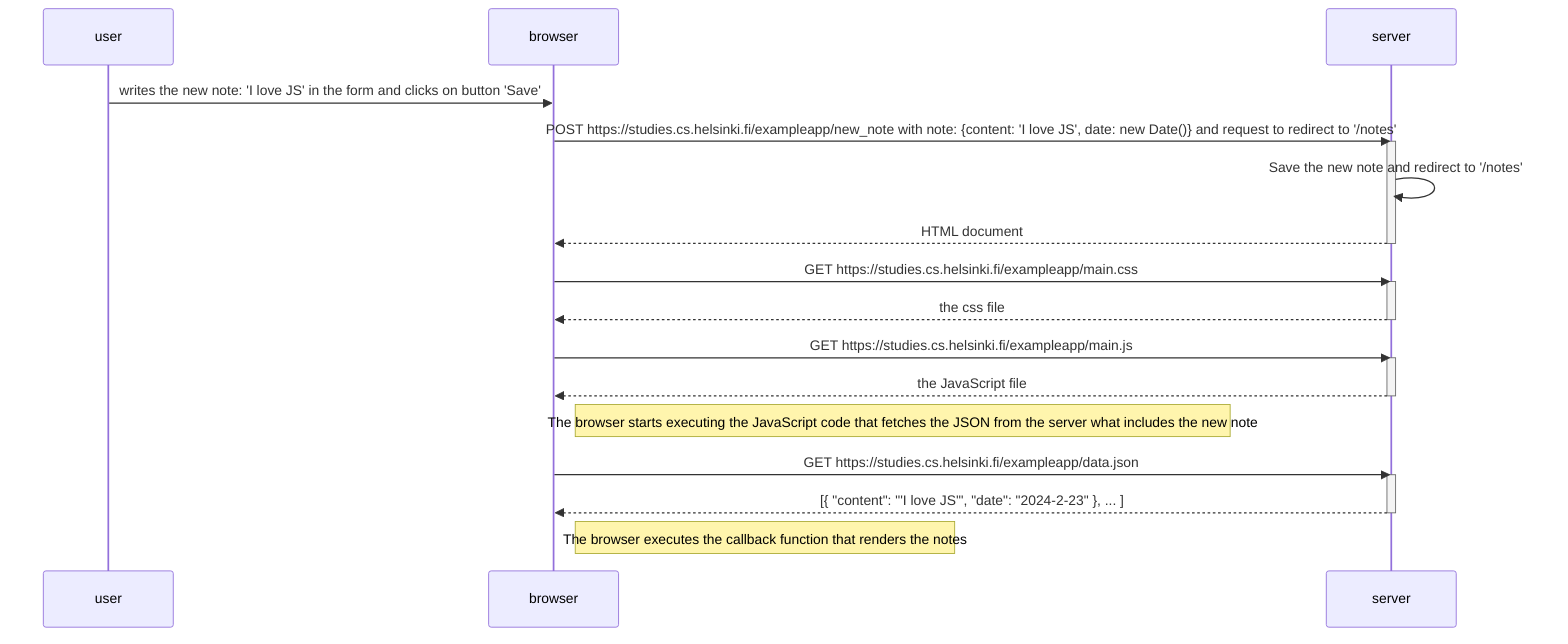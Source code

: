 sequenceDiagram
    participant user
    participant browser
    participant server

    user->>browser: writes the new note: 'I love JS' in the form and clicks on button 'Save'

    browser->>server: POST https://studies.cs.helsinki.fi/exampleapp/new_note with note: {content: 'I love JS', date: new Date()} and request to redirect to '/notes'
    activate server
    server->>server: Save the new note and redirect to '/notes'
    server-->>browser: HTML document
    deactivate server

    browser->>server: GET https://studies.cs.helsinki.fi/exampleapp/main.css
    activate server
    server-->>browser: the css file
    deactivate server

    browser->>server: GET https://studies.cs.helsinki.fi/exampleapp/main.js
    activate server
    server-->>browser: the JavaScript file
    deactivate server

    Note right of browser: The browser starts executing the JavaScript code that fetches the JSON from the server what includes the new note

    browser->>server: GET https://studies.cs.helsinki.fi/exampleapp/data.json
    activate server
    server-->>browser: [{ "content": "'I love JS'", "date": "2024-2-23" }, ... ]
    deactivate server

    Note right of browser: The browser executes the callback function that renders the notes